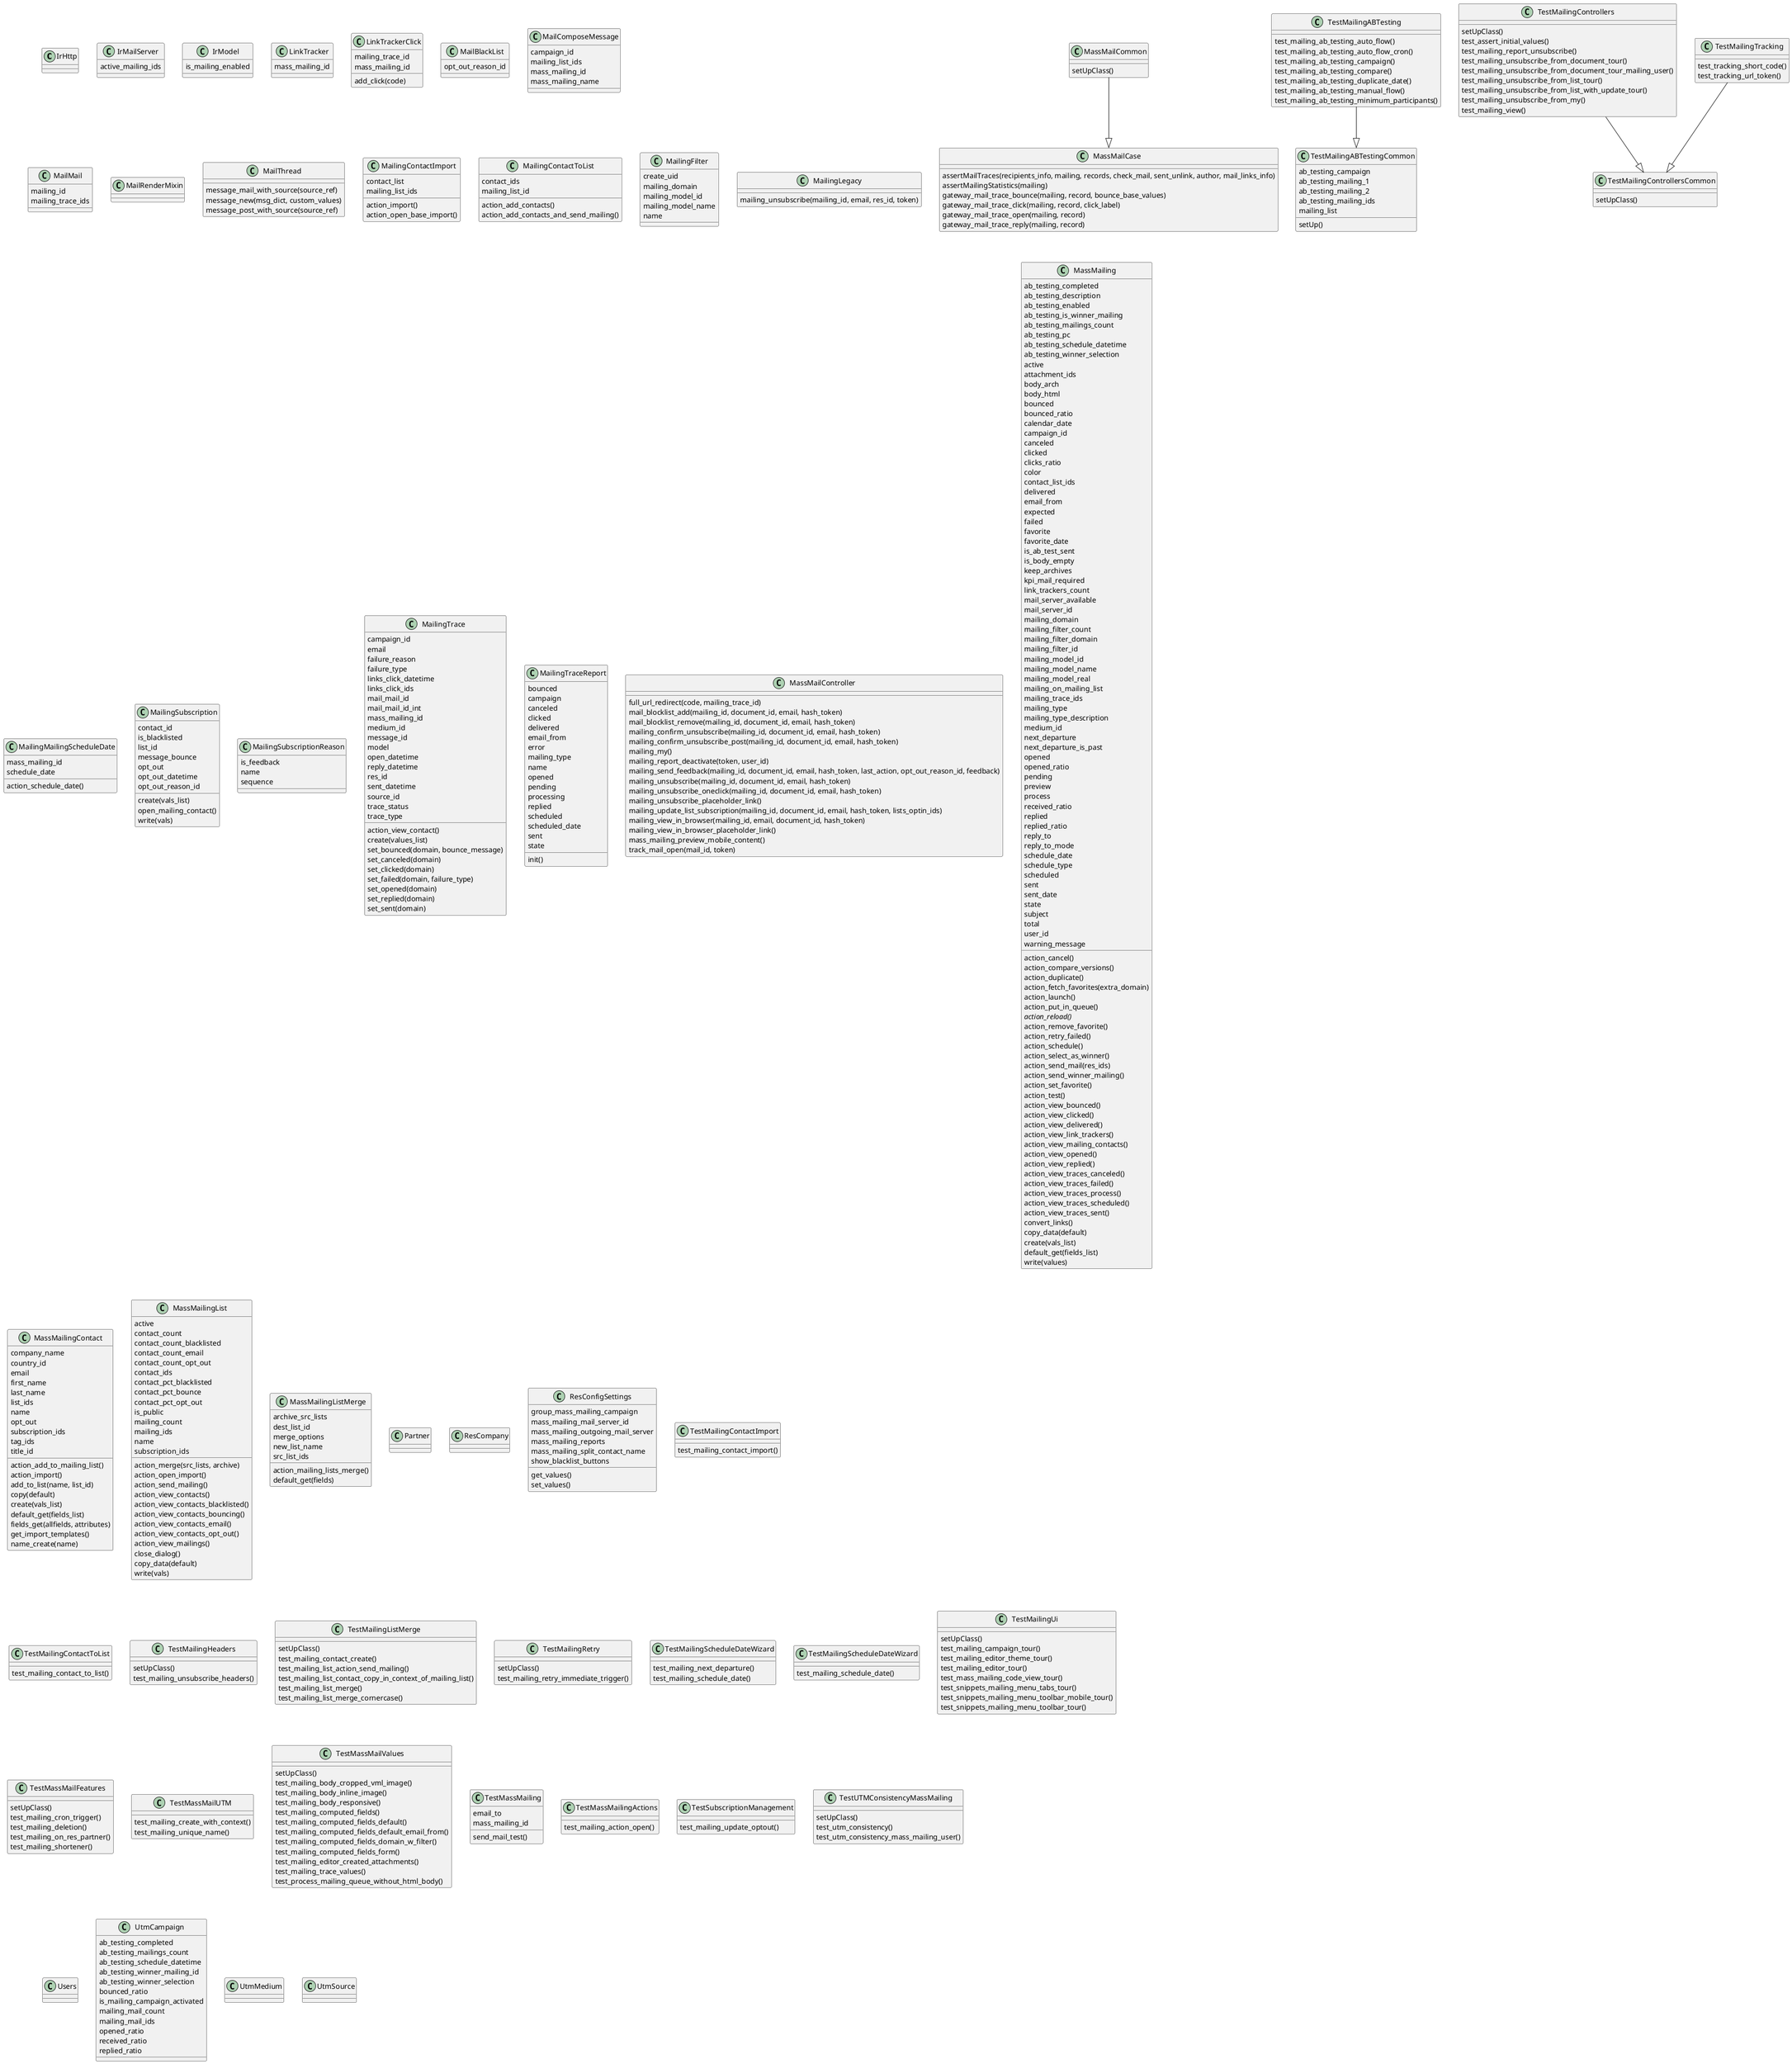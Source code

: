 @startuml classes_mass_mailing
set namespaceSeparator none
class "IrHttp" as odoo_src.odoo.addons.mass_mailing.models.ir_http.IrHttp {
}
class "IrMailServer" as odoo_src.odoo.addons.mass_mailing.models.ir_mail_server.IrMailServer {
  active_mailing_ids
}
class "IrModel" as odoo_src.odoo.addons.mass_mailing.models.ir_model.IrModel {
  is_mailing_enabled
}
class "LinkTracker" as odoo_src.odoo.addons.mass_mailing.models.link_tracker.LinkTracker {
  mass_mailing_id
}
class "LinkTrackerClick" as odoo_src.odoo.addons.mass_mailing.models.link_tracker.LinkTrackerClick {
  mailing_trace_id
  mass_mailing_id
  add_click(code)
}
class "MailBlackList" as odoo_src.odoo.addons.mass_mailing.models.mail_blacklist.MailBlackList {
  opt_out_reason_id
}
class "MailComposeMessage" as odoo_src.odoo.addons.mass_mailing.wizard.mail_compose_message.MailComposeMessage {
  campaign_id
  mailing_list_ids
  mass_mailing_id
  mass_mailing_name
}
class "MailMail" as odoo_src.odoo.addons.mass_mailing.models.mail_mail.MailMail {
  mailing_id
  mailing_trace_ids
}
class "MailRenderMixin" as odoo_src.odoo.addons.mass_mailing.models.mail_render_mixin.MailRenderMixin {
}
class "MailThread" as odoo_src.odoo.addons.mass_mailing.models.mail_thread.MailThread {
  message_mail_with_source(source_ref)
  message_new(msg_dict, custom_values)
  message_post_with_source(source_ref)
}
class "MailingContactImport" as odoo_src.odoo.addons.mass_mailing.wizard.mailing_contact_import.MailingContactImport {
  contact_list
  mailing_list_ids
  action_import()
  action_open_base_import()
}
class "MailingContactToList" as odoo_src.odoo.addons.mass_mailing.wizard.mailing_contact_to_list.MailingContactToList {
  contact_ids
  mailing_list_id
  action_add_contacts()
  action_add_contacts_and_send_mailing()
}
class "MailingFilter" as odoo_src.odoo.addons.mass_mailing.models.mailing_filter.MailingFilter {
  create_uid
  mailing_domain
  mailing_model_id
  mailing_model_name
  name
}
class "MailingLegacy" as odoo_src.odoo.addons.mass_mailing.controllers.legacy.MailingLegacy {
  mailing_unsubscribe(mailing_id, email, res_id, token)
}
class "MailingMailingScheduleDate" as odoo_src.odoo.addons.mass_mailing.wizard.mailing_mailing_schedule_date.MailingMailingScheduleDate {
  mass_mailing_id
  schedule_date
  action_schedule_date()
}
class "MailingSubscription" as odoo_src.odoo.addons.mass_mailing.models.mailing_subscription.MailingSubscription {
  contact_id
  is_blacklisted
  list_id
  message_bounce
  opt_out
  opt_out_datetime
  opt_out_reason_id
  create(vals_list)
  open_mailing_contact()
  write(vals)
}
class "MailingSubscriptionReason" as odoo_src.odoo.addons.mass_mailing.models.mailing_subscription_optout.MailingSubscriptionReason {
  is_feedback
  name
  sequence
}
class "MailingTrace" as odoo_src.odoo.addons.mass_mailing.models.mailing_trace.MailingTrace {
  campaign_id
  email
  failure_reason
  failure_type
  links_click_datetime
  links_click_ids
  mail_mail_id
  mail_mail_id_int
  mass_mailing_id
  medium_id
  message_id
  model
  open_datetime
  reply_datetime
  res_id
  sent_datetime
  source_id
  trace_status
  trace_type
  action_view_contact()
  create(values_list)
  set_bounced(domain, bounce_message)
  set_canceled(domain)
  set_clicked(domain)
  set_failed(domain, failure_type)
  set_opened(domain)
  set_replied(domain)
  set_sent(domain)
}
class "MailingTraceReport" as odoo_src.odoo.addons.mass_mailing.report.mailing_trace_report.MailingTraceReport {
  bounced
  campaign
  canceled
  clicked
  delivered
  email_from
  error
  mailing_type
  name
  opened
  pending
  processing
  replied
  scheduled
  scheduled_date
  sent
  state
  init()
}
class "MassMailCase" as odoo_src.odoo.addons.mass_mailing.tests.common.MassMailCase {
  assertMailTraces(recipients_info, mailing, records, check_mail, sent_unlink, author, mail_links_info)
  assertMailingStatistics(mailing)
  gateway_mail_trace_bounce(mailing, record, bounce_base_values)
  gateway_mail_trace_click(mailing, record, click_label)
  gateway_mail_trace_open(mailing, record)
  gateway_mail_trace_reply(mailing, record)
}
class "MassMailCommon" as odoo_src.odoo.addons.mass_mailing.tests.common.MassMailCommon {
  setUpClass()
}
class "MassMailController" as odoo_src.odoo.addons.mass_mailing.controllers.main.MassMailController {
  full_url_redirect(code, mailing_trace_id)
  mail_blocklist_add(mailing_id, document_id, email, hash_token)
  mail_blocklist_remove(mailing_id, document_id, email, hash_token)
  mailing_confirm_unsubscribe(mailing_id, document_id, email, hash_token)
  mailing_confirm_unsubscribe_post(mailing_id, document_id, email, hash_token)
  mailing_my()
  mailing_report_deactivate(token, user_id)
  mailing_send_feedback(mailing_id, document_id, email, hash_token, last_action, opt_out_reason_id, feedback)
  mailing_unsubscribe(mailing_id, document_id, email, hash_token)
  mailing_unsubscribe_oneclick(mailing_id, document_id, email, hash_token)
  mailing_unsubscribe_placeholder_link()
  mailing_update_list_subscription(mailing_id, document_id, email, hash_token, lists_optin_ids)
  mailing_view_in_browser(mailing_id, email, document_id, hash_token)
  mailing_view_in_browser_placeholder_link()
  mass_mailing_preview_mobile_content()
  track_mail_open(mail_id, token)
}
class "MassMailing" as odoo_src.odoo.addons.mass_mailing.models.mailing.MassMailing {
  ab_testing_completed
  ab_testing_description
  ab_testing_enabled
  ab_testing_is_winner_mailing
  ab_testing_mailings_count
  ab_testing_pc
  ab_testing_schedule_datetime
  ab_testing_winner_selection
  active
  attachment_ids
  body_arch
  body_html
  bounced
  bounced_ratio
  calendar_date
  campaign_id
  canceled
  clicked
  clicks_ratio
  color
  contact_list_ids
  delivered
  email_from
  expected
  failed
  favorite
  favorite_date
  is_ab_test_sent
  is_body_empty
  keep_archives
  kpi_mail_required
  link_trackers_count
  mail_server_available
  mail_server_id
  mailing_domain
  mailing_filter_count
  mailing_filter_domain
  mailing_filter_id
  mailing_model_id
  mailing_model_name
  mailing_model_real
  mailing_on_mailing_list
  mailing_trace_ids
  mailing_type
  mailing_type_description
  medium_id
  next_departure
  next_departure_is_past
  opened
  opened_ratio
  pending
  preview
  process
  received_ratio
  replied
  replied_ratio
  reply_to
  reply_to_mode
  schedule_date
  schedule_type
  scheduled
  sent
  sent_date
  state
  subject
  total
  user_id
  warning_message
  action_cancel()
  action_compare_versions()
  action_duplicate()
  action_fetch_favorites(extra_domain)
  action_launch()
  action_put_in_queue()
  {abstract}action_reload()
  action_remove_favorite()
  action_retry_failed()
  action_schedule()
  action_select_as_winner()
  action_send_mail(res_ids)
  action_send_winner_mailing()
  action_set_favorite()
  action_test()
  action_view_bounced()
  action_view_clicked()
  action_view_delivered()
  action_view_link_trackers()
  action_view_mailing_contacts()
  action_view_opened()
  action_view_replied()
  action_view_traces_canceled()
  action_view_traces_failed()
  action_view_traces_process()
  action_view_traces_scheduled()
  action_view_traces_sent()
  convert_links()
  copy_data(default)
  create(vals_list)
  default_get(fields_list)
  write(values)
}
class "MassMailingContact" as odoo_src.odoo.addons.mass_mailing.models.mailing_contact.MassMailingContact {
  company_name
  country_id
  email
  first_name
  last_name
  list_ids
  name
  opt_out
  subscription_ids
  tag_ids
  title_id
  action_add_to_mailing_list()
  action_import()
  add_to_list(name, list_id)
  copy(default)
  create(vals_list)
  default_get(fields_list)
  fields_get(allfields, attributes)
  get_import_templates()
  name_create(name)
}
class "MassMailingList" as odoo_src.odoo.addons.mass_mailing.models.mailing_list.MassMailingList {
  active
  contact_count
  contact_count_blacklisted
  contact_count_email
  contact_count_opt_out
  contact_ids
  contact_pct_blacklisted
  contact_pct_bounce
  contact_pct_opt_out
  is_public
  mailing_count
  mailing_ids
  name
  subscription_ids
  action_merge(src_lists, archive)
  action_open_import()
  action_send_mailing()
  action_view_contacts()
  action_view_contacts_blacklisted()
  action_view_contacts_bouncing()
  action_view_contacts_email()
  action_view_contacts_opt_out()
  action_view_mailings()
  close_dialog()
  copy_data(default)
  write(vals)
}
class "MassMailingListMerge" as odoo_src.odoo.addons.mass_mailing.wizard.mailing_list_merge.MassMailingListMerge {
  archive_src_lists
  dest_list_id
  merge_options
  new_list_name
  src_list_ids
  action_mailing_lists_merge()
  default_get(fields)
}
class "Partner" as odoo_src.odoo.addons.mass_mailing.models.res_partner.Partner {
}
class "ResCompany" as odoo_src.odoo.addons.mass_mailing.models.res_company.ResCompany {
}
class "ResConfigSettings" as odoo_src.odoo.addons.mass_mailing.models.res_config_settings.ResConfigSettings {
  group_mass_mailing_campaign
  mass_mailing_mail_server_id
  mass_mailing_outgoing_mail_server
  mass_mailing_reports
  mass_mailing_split_contact_name
  show_blacklist_buttons
  get_values()
  set_values()
}
class "TestMailingABTesting" as odoo_src.odoo.addons.mass_mailing.tests.test_mailing_ab_testing.TestMailingABTesting {
  test_mailing_ab_testing_auto_flow()
  test_mailing_ab_testing_auto_flow_cron()
  test_mailing_ab_testing_campaign()
  test_mailing_ab_testing_compare()
  test_mailing_ab_testing_duplicate_date()
  test_mailing_ab_testing_manual_flow()
  test_mailing_ab_testing_minimum_participants()
}
class "TestMailingABTestingCommon" as odoo_src.odoo.addons.mass_mailing.tests.test_mailing_ab_testing.TestMailingABTestingCommon {
  ab_testing_campaign
  ab_testing_mailing_1
  ab_testing_mailing_2
  ab_testing_mailing_ids
  mailing_list
  setUp()
}
class "TestMailingContactImport" as odoo_src.odoo.addons.mass_mailing.tests.test_mailing_list.TestMailingContactImport {
  test_mailing_contact_import()
}
class "TestMailingContactToList" as odoo_src.odoo.addons.mass_mailing.tests.test_mailing_list.TestMailingContactToList {
  test_mailing_contact_to_list()
}
class "TestMailingControllers" as odoo_src.odoo.addons.mass_mailing.tests.test_mailing_controllers.TestMailingControllers {
  setUpClass()
  test_assert_initial_values()
  test_mailing_report_unsubscribe()
  test_mailing_unsubscribe_from_document_tour()
  test_mailing_unsubscribe_from_document_tour_mailing_user()
  test_mailing_unsubscribe_from_list_tour()
  test_mailing_unsubscribe_from_list_with_update_tour()
  test_mailing_unsubscribe_from_my()
  test_mailing_view()
}
class "TestMailingControllersCommon" as odoo_src.odoo.addons.mass_mailing.tests.test_mailing_controllers.TestMailingControllersCommon {
  setUpClass()
}
class "TestMailingHeaders" as odoo_src.odoo.addons.mass_mailing.tests.test_mailing_internals.TestMailingHeaders {
  setUpClass()
  test_mailing_unsubscribe_headers()
}
class "TestMailingListMerge" as odoo_src.odoo.addons.mass_mailing.tests.test_mailing_list.TestMailingListMerge {
  setUpClass()
  test_mailing_contact_create()
  test_mailing_list_action_send_mailing()
  test_mailing_list_contact_copy_in_context_of_mailing_list()
  test_mailing_list_merge()
  test_mailing_list_merge_cornercase()
}
class "TestMailingRetry" as odoo_src.odoo.addons.mass_mailing.tests.test_mailing_retry.TestMailingRetry {
  setUpClass()
  test_mailing_retry_immediate_trigger()
}
class "TestMailingScheduleDateWizard" as odoo_src.odoo.addons.mass_mailing.tests.test_mailing_mailing_schedule_date.TestMailingScheduleDateWizard {
  test_mailing_next_departure()
  test_mailing_schedule_date()
}
class "TestMailingScheduleDateWizard" as odoo_src.odoo.addons.mass_mailing.tests.test_mailing_internals.TestMailingScheduleDateWizard {
  test_mailing_schedule_date()
}
class "TestMailingTracking" as odoo_src.odoo.addons.mass_mailing.tests.test_mailing_controllers.TestMailingTracking {
  test_tracking_short_code()
  test_tracking_url_token()
}
class "TestMailingUi" as odoo_src.odoo.addons.mass_mailing.tests.test_mailing_ui.TestMailingUi {
  setUpClass()
  test_mailing_campaign_tour()
  test_mailing_editor_theme_tour()
  test_mailing_editor_tour()
  test_mass_mailing_code_view_tour()
  test_snippets_mailing_menu_tabs_tour()
  test_snippets_mailing_menu_toolbar_mobile_tour()
  test_snippets_mailing_menu_toolbar_tour()
}
class "TestMassMailFeatures" as odoo_src.odoo.addons.mass_mailing.tests.test_mailing_internals.TestMassMailFeatures {
  setUpClass()
  test_mailing_cron_trigger()
  test_mailing_deletion()
  test_mailing_on_res_partner()
  test_mailing_shortener()
}
class "TestMassMailUTM" as odoo_src.odoo.addons.mass_mailing.tests.test_mailing_internals.TestMassMailUTM {
  test_mailing_create_with_context()
  test_mailing_unique_name()
}
class "TestMassMailValues" as odoo_src.odoo.addons.mass_mailing.tests.test_mailing_internals.TestMassMailValues {
  setUpClass()
  test_mailing_body_cropped_vml_image()
  test_mailing_body_inline_image()
  test_mailing_body_responsive()
  test_mailing_computed_fields()
  test_mailing_computed_fields_default()
  test_mailing_computed_fields_default_email_from()
  test_mailing_computed_fields_domain_w_filter()
  test_mailing_computed_fields_form()
  test_mailing_editor_created_attachments()
  test_mailing_trace_values()
  test_process_mailing_queue_without_html_body()
}
class "TestMassMailing" as odoo_src.odoo.addons.mass_mailing.wizard.mailing_mailing_test.TestMassMailing {
  email_to
  mass_mailing_id
  send_mail_test()
}
class "TestMassMailingActions" as odoo_src.odoo.addons.mass_mailing.tests.test_mailing_internals.TestMassMailingActions {
  test_mailing_action_open()
}
class "TestSubscriptionManagement" as odoo_src.odoo.addons.mass_mailing.tests.test_mailing_list.TestSubscriptionManagement {
  test_mailing_update_optout()
}
class "TestUTMConsistencyMassMailing" as odoo_src.odoo.addons.mass_mailing.tests.test_utm.TestUTMConsistencyMassMailing {
  setUpClass()
  test_utm_consistency()
  test_utm_consistency_mass_mailing_user()
}
class "Users" as odoo_src.odoo.addons.mass_mailing.models.res_users.Users {
}
class "UtmCampaign" as odoo_src.odoo.addons.mass_mailing.models.utm_campaign.UtmCampaign {
  ab_testing_completed
  ab_testing_mailings_count
  ab_testing_schedule_datetime
  ab_testing_winner_mailing_id
  ab_testing_winner_selection
  bounced_ratio
  is_mailing_campaign_activated
  mailing_mail_count
  mailing_mail_ids
  opened_ratio
  received_ratio
  replied_ratio
}
class "UtmMedium" as odoo_src.odoo.addons.mass_mailing.models.utm_medium.UtmMedium {
}
class "UtmSource" as odoo_src.odoo.addons.mass_mailing.models.utm_source.UtmSource {
}
odoo_src.odoo.addons.mass_mailing.tests.common.MassMailCommon --|> odoo_src.odoo.addons.mass_mailing.tests.common.MassMailCase
odoo_src.odoo.addons.mass_mailing.tests.test_mailing_ab_testing.TestMailingABTesting --|> odoo_src.odoo.addons.mass_mailing.tests.test_mailing_ab_testing.TestMailingABTestingCommon
odoo_src.odoo.addons.mass_mailing.tests.test_mailing_controllers.TestMailingControllers --|> odoo_src.odoo.addons.mass_mailing.tests.test_mailing_controllers.TestMailingControllersCommon
odoo_src.odoo.addons.mass_mailing.tests.test_mailing_controllers.TestMailingTracking --|> odoo_src.odoo.addons.mass_mailing.tests.test_mailing_controllers.TestMailingControllersCommon
@enduml

